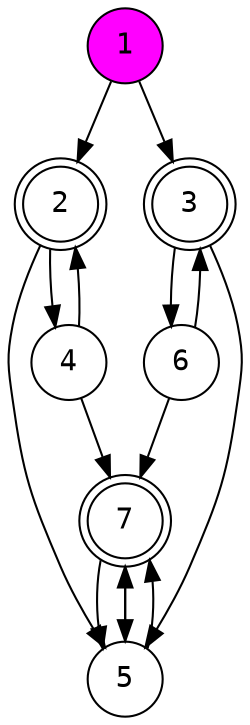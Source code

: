digraph { node [ fontname = Courier ]
1 [ fillcolor = magenta style=filled shape=circle ]
2 [peripheries=2 shape=circle ]
3 [peripheries=2 shape=circle ]
4 [shape=circle ]
5 [shape=circle ]
6 [shape=circle ]
7 [peripheries=2 shape=circle ]

1 -> 2
1 -> 3
2 -> 4
2 -> 5
3 -> 5
3 -> 6
4 -> 2
4 -> 7
5 -> 7
5 -> 7
6 -> 7
6 -> 3
7 -> 5
7 -> 5

}